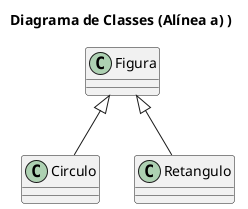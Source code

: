 @startuml

title Diagrama de Classes (Alínea a) )

Figura <|-- Circulo
Figura <|-- Retangulo

@enduml